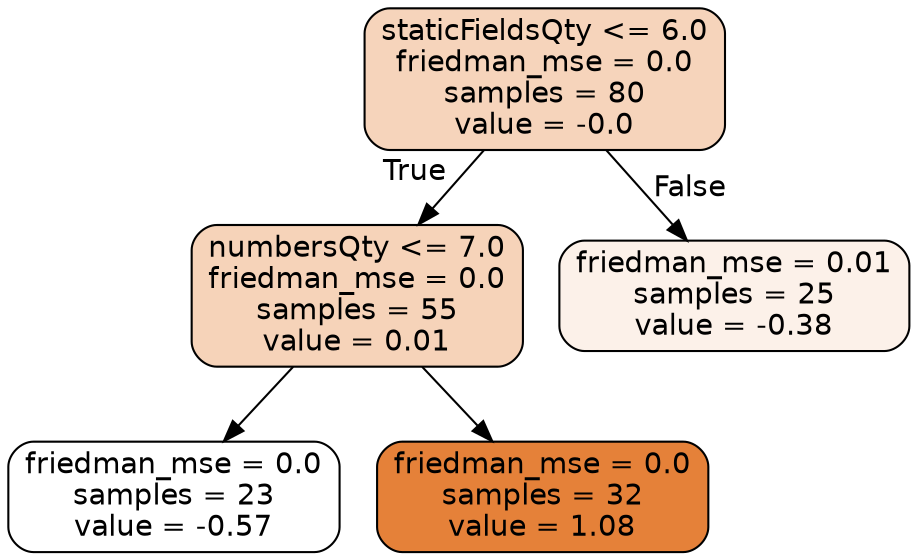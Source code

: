 digraph Tree {
node [shape=box, style="filled, rounded", color="black", fontname="helvetica"] ;
edge [fontname="helvetica"] ;
0 [label="staticFieldsQty <= 6.0\nfriedman_mse = 0.0\nsamples = 80\nvalue = -0.0", fillcolor="#f6d4bb"] ;
1 [label="numbersQty <= 7.0\nfriedman_mse = 0.0\nsamples = 55\nvalue = 0.01", fillcolor="#f6d3b9"] ;
0 -> 1 [labeldistance=2.5, labelangle=45, headlabel="True"] ;
3 [label="friedman_mse = 0.0\nsamples = 23\nvalue = -0.57", fillcolor="#ffffff"] ;
1 -> 3 ;
4 [label="friedman_mse = 0.0\nsamples = 32\nvalue = 1.08", fillcolor="#e58139"] ;
1 -> 4 ;
2 [label="friedman_mse = 0.01\nsamples = 25\nvalue = -0.38", fillcolor="#fcf1e9"] ;
0 -> 2 [labeldistance=2.5, labelangle=-45, headlabel="False"] ;
}